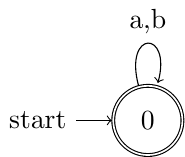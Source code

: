 \documentclass[tikz]{standalone}
\usetikzlibrary{arrows, automata, calc, positioning}
\newcommand{\emptystring}{\ensuremath{\varepsilon}}
\begin{document}
\begin{tikzpicture}
    \node[state, initial, accepting] (0) at (0,0) {$0$};

    \path[->]
        (0) edge [loop above] node [above] {a,b} (0);
\end{tikzpicture}
\end{document}
